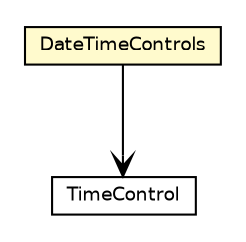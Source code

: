 #!/usr/local/bin/dot
#
# Class diagram 
# Generated by UMLGraph version R5_6 (http://www.umlgraph.org/)
#

digraph G {
	edge [fontname="Helvetica",fontsize=10,labelfontname="Helvetica",labelfontsize=10];
	node [fontname="Helvetica",fontsize=10,shape=plaintext];
	nodesep=0.25;
	ranksep=0.5;
	// net.ljcomputing.fx.control.time.DateTimeControls
	c57 [label=<<table title="net.ljcomputing.fx.control.time.DateTimeControls" border="0" cellborder="1" cellspacing="0" cellpadding="2" port="p" bgcolor="lemonChiffon" href="./DateTimeControls.html">
		<tr><td><table border="0" cellspacing="0" cellpadding="1">
<tr><td align="center" balign="center"> DateTimeControls </td></tr>
		</table></td></tr>
		</table>>, URL="./DateTimeControls.html", fontname="Helvetica", fontcolor="black", fontsize=9.0];
	// net.ljcomputing.fx.control.time.TimeControl
	c58 [label=<<table title="net.ljcomputing.fx.control.time.TimeControl" border="0" cellborder="1" cellspacing="0" cellpadding="2" port="p" href="./TimeControl.html">
		<tr><td><table border="0" cellspacing="0" cellpadding="1">
<tr><td align="center" balign="center"> TimeControl </td></tr>
		</table></td></tr>
		</table>>, URL="./TimeControl.html", fontname="Helvetica", fontcolor="black", fontsize=9.0];
	// net.ljcomputing.fx.control.time.DateTimeControls NAVASSOC net.ljcomputing.fx.control.time.TimeControl
	c57:p -> c58:p [taillabel="", label="", headlabel="", fontname="Helvetica", fontcolor="black", fontsize=10.0, color="black", arrowhead=open];
}

